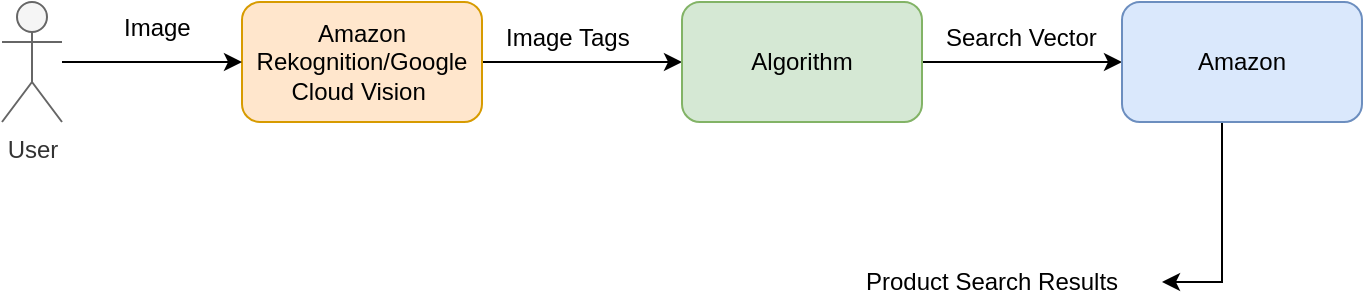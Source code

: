 <mxfile version="10.6.7" type="device"><diagram id="k91ea0p_ulUGSzIGJi4J" name="Page-1"><mxGraphModel dx="998" dy="499" grid="1" gridSize="10" guides="1" tooltips="1" connect="1" arrows="1" fold="1" page="1" pageScale="1" pageWidth="827" pageHeight="1169" math="0" shadow="0"><root><mxCell id="0"/><mxCell id="1" parent="0"/><mxCell id="1gby3CiGy1RzO8qdx0ur-1" value="User" style="shape=umlActor;verticalLabelPosition=bottom;labelBackgroundColor=#ffffff;verticalAlign=top;html=1;outlineConnect=0;fillColor=#f5f5f5;strokeColor=#666666;fontColor=#333333;" vertex="1" parent="1"><mxGeometry x="60" y="130" width="30" height="60" as="geometry"/></mxCell><mxCell id="1gby3CiGy1RzO8qdx0ur-7" value="" style="edgeStyle=orthogonalEdgeStyle;rounded=0;orthogonalLoop=1;jettySize=auto;html=1;" edge="1" parent="1" source="1gby3CiGy1RzO8qdx0ur-2" target="1gby3CiGy1RzO8qdx0ur-6"><mxGeometry relative="1" as="geometry"/></mxCell><mxCell id="1gby3CiGy1RzO8qdx0ur-10" value="" style="edgeStyle=orthogonalEdgeStyle;rounded=0;orthogonalLoop=1;jettySize=auto;html=1;" edge="1" parent="1" source="1gby3CiGy1RzO8qdx0ur-6" target="1gby3CiGy1RzO8qdx0ur-9"><mxGeometry relative="1" as="geometry"/></mxCell><mxCell id="1gby3CiGy1RzO8qdx0ur-6" value="Algorithm" style="rounded=1;whiteSpace=wrap;html=1;fillColor=#d5e8d4;strokeColor=#82b366;" vertex="1" parent="1"><mxGeometry x="400" y="130" width="120" height="60" as="geometry"/></mxCell><mxCell id="1gby3CiGy1RzO8qdx0ur-12" value="" style="edgeStyle=orthogonalEdgeStyle;rounded=0;orthogonalLoop=1;jettySize=auto;html=1;" edge="1" parent="1" source="1gby3CiGy1RzO8qdx0ur-9"><mxGeometry relative="1" as="geometry"><mxPoint x="640" y="270" as="targetPoint"/><Array as="points"><mxPoint x="670" y="270"/></Array></mxGeometry></mxCell><mxCell id="1gby3CiGy1RzO8qdx0ur-9" value="Amazon" style="rounded=1;whiteSpace=wrap;html=1;fillColor=#dae8fc;strokeColor=#6c8ebf;" vertex="1" parent="1"><mxGeometry x="620" y="130" width="120" height="60" as="geometry"/></mxCell><mxCell id="1gby3CiGy1RzO8qdx0ur-5" value="Image" style="text;html=1;resizable=0;points=[];autosize=1;align=left;verticalAlign=top;spacingTop=-4;" vertex="1" parent="1"><mxGeometry x="119" y="133" width="50" height="20" as="geometry"/></mxCell><mxCell id="1gby3CiGy1RzO8qdx0ur-2" value="Amazon Rekognition/Google Cloud Vision&amp;nbsp;" style="rounded=1;whiteSpace=wrap;html=1;fillColor=#ffe6cc;strokeColor=#d79b00;" vertex="1" parent="1"><mxGeometry x="180" y="130" width="120" height="60" as="geometry"/></mxCell><mxCell id="1gby3CiGy1RzO8qdx0ur-8" value="" style="edgeStyle=orthogonalEdgeStyle;rounded=0;orthogonalLoop=1;jettySize=auto;html=1;" edge="1" parent="1" source="1gby3CiGy1RzO8qdx0ur-1" target="1gby3CiGy1RzO8qdx0ur-2"><mxGeometry relative="1" as="geometry"><mxPoint x="90" y="160" as="sourcePoint"/><mxPoint x="280" y="160" as="targetPoint"/></mxGeometry></mxCell><mxCell id="1gby3CiGy1RzO8qdx0ur-13" value="Product Search Results" style="text;html=1;resizable=0;points=[];autosize=1;align=left;verticalAlign=top;spacingTop=-4;" vertex="1" parent="1"><mxGeometry x="490" y="260" width="140" height="20" as="geometry"/></mxCell><mxCell id="1gby3CiGy1RzO8qdx0ur-14" value="Image Tags" style="text;html=1;resizable=0;points=[];autosize=1;align=left;verticalAlign=top;spacingTop=-4;" vertex="1" parent="1"><mxGeometry x="310" y="138" width="80" height="20" as="geometry"/></mxCell><mxCell id="1gby3CiGy1RzO8qdx0ur-15" value="Search Vector" style="text;html=1;resizable=0;points=[];autosize=1;align=left;verticalAlign=top;spacingTop=-4;" vertex="1" parent="1"><mxGeometry x="530" y="138" width="90" height="20" as="geometry"/></mxCell></root></mxGraphModel></diagram></mxfile>
